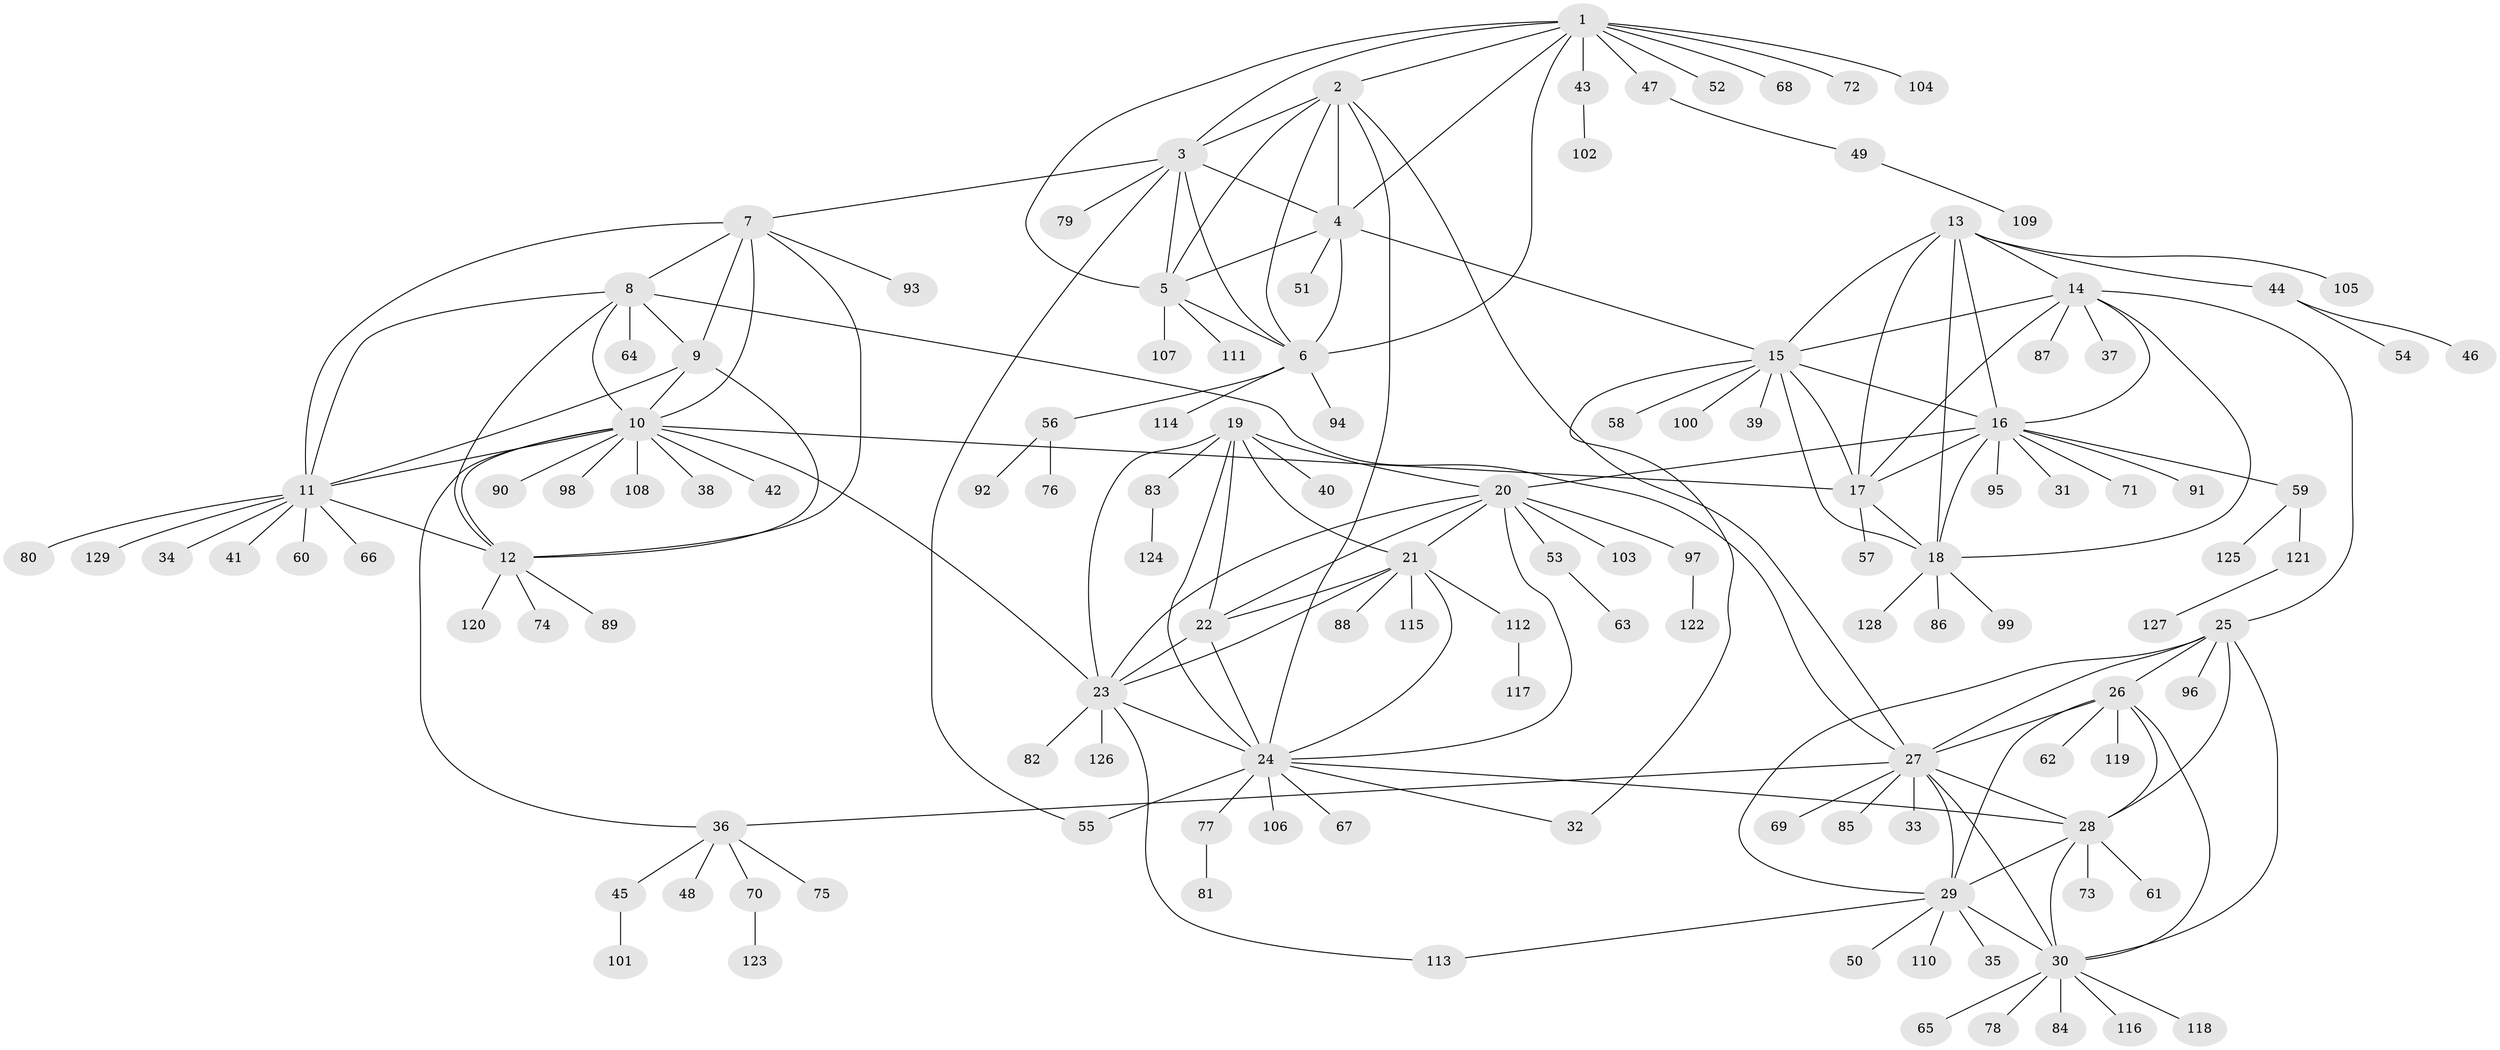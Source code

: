 // coarse degree distribution, {5: 0.025974025974025976, 12: 0.012987012987012988, 6: 0.025974025974025976, 8: 0.025974025974025976, 3: 0.012987012987012988, 1: 0.8311688311688312, 13: 0.012987012987012988, 10: 0.012987012987012988, 16: 0.012987012987012988, 2: 0.012987012987012988, 14: 0.012987012987012988}
// Generated by graph-tools (version 1.1) at 2025/57/03/04/25 21:57:18]
// undirected, 129 vertices, 188 edges
graph export_dot {
graph [start="1"]
  node [color=gray90,style=filled];
  1;
  2;
  3;
  4;
  5;
  6;
  7;
  8;
  9;
  10;
  11;
  12;
  13;
  14;
  15;
  16;
  17;
  18;
  19;
  20;
  21;
  22;
  23;
  24;
  25;
  26;
  27;
  28;
  29;
  30;
  31;
  32;
  33;
  34;
  35;
  36;
  37;
  38;
  39;
  40;
  41;
  42;
  43;
  44;
  45;
  46;
  47;
  48;
  49;
  50;
  51;
  52;
  53;
  54;
  55;
  56;
  57;
  58;
  59;
  60;
  61;
  62;
  63;
  64;
  65;
  66;
  67;
  68;
  69;
  70;
  71;
  72;
  73;
  74;
  75;
  76;
  77;
  78;
  79;
  80;
  81;
  82;
  83;
  84;
  85;
  86;
  87;
  88;
  89;
  90;
  91;
  92;
  93;
  94;
  95;
  96;
  97;
  98;
  99;
  100;
  101;
  102;
  103;
  104;
  105;
  106;
  107;
  108;
  109;
  110;
  111;
  112;
  113;
  114;
  115;
  116;
  117;
  118;
  119;
  120;
  121;
  122;
  123;
  124;
  125;
  126;
  127;
  128;
  129;
  1 -- 2;
  1 -- 3;
  1 -- 4;
  1 -- 5;
  1 -- 6;
  1 -- 43;
  1 -- 47;
  1 -- 52;
  1 -- 68;
  1 -- 72;
  1 -- 104;
  2 -- 3;
  2 -- 4;
  2 -- 5;
  2 -- 6;
  2 -- 24;
  2 -- 27;
  3 -- 4;
  3 -- 5;
  3 -- 6;
  3 -- 7;
  3 -- 55;
  3 -- 79;
  4 -- 5;
  4 -- 6;
  4 -- 15;
  4 -- 51;
  5 -- 6;
  5 -- 107;
  5 -- 111;
  6 -- 56;
  6 -- 94;
  6 -- 114;
  7 -- 8;
  7 -- 9;
  7 -- 10;
  7 -- 11;
  7 -- 12;
  7 -- 93;
  8 -- 9;
  8 -- 10;
  8 -- 11;
  8 -- 12;
  8 -- 27;
  8 -- 64;
  9 -- 10;
  9 -- 11;
  9 -- 12;
  10 -- 11;
  10 -- 12;
  10 -- 17;
  10 -- 23;
  10 -- 36;
  10 -- 38;
  10 -- 42;
  10 -- 90;
  10 -- 98;
  10 -- 108;
  11 -- 12;
  11 -- 34;
  11 -- 41;
  11 -- 60;
  11 -- 66;
  11 -- 80;
  11 -- 129;
  12 -- 74;
  12 -- 89;
  12 -- 120;
  13 -- 14;
  13 -- 15;
  13 -- 16;
  13 -- 17;
  13 -- 18;
  13 -- 44;
  13 -- 105;
  14 -- 15;
  14 -- 16;
  14 -- 17;
  14 -- 18;
  14 -- 25;
  14 -- 37;
  14 -- 87;
  15 -- 16;
  15 -- 17;
  15 -- 18;
  15 -- 32;
  15 -- 39;
  15 -- 58;
  15 -- 100;
  16 -- 17;
  16 -- 18;
  16 -- 20;
  16 -- 31;
  16 -- 59;
  16 -- 71;
  16 -- 91;
  16 -- 95;
  17 -- 18;
  17 -- 57;
  18 -- 86;
  18 -- 99;
  18 -- 128;
  19 -- 20;
  19 -- 21;
  19 -- 22;
  19 -- 23;
  19 -- 24;
  19 -- 40;
  19 -- 83;
  20 -- 21;
  20 -- 22;
  20 -- 23;
  20 -- 24;
  20 -- 53;
  20 -- 97;
  20 -- 103;
  21 -- 22;
  21 -- 23;
  21 -- 24;
  21 -- 88;
  21 -- 112;
  21 -- 115;
  22 -- 23;
  22 -- 24;
  23 -- 24;
  23 -- 82;
  23 -- 113;
  23 -- 126;
  24 -- 28;
  24 -- 32;
  24 -- 55;
  24 -- 67;
  24 -- 77;
  24 -- 106;
  25 -- 26;
  25 -- 27;
  25 -- 28;
  25 -- 29;
  25 -- 30;
  25 -- 96;
  26 -- 27;
  26 -- 28;
  26 -- 29;
  26 -- 30;
  26 -- 62;
  26 -- 119;
  27 -- 28;
  27 -- 29;
  27 -- 30;
  27 -- 33;
  27 -- 36;
  27 -- 69;
  27 -- 85;
  28 -- 29;
  28 -- 30;
  28 -- 61;
  28 -- 73;
  29 -- 30;
  29 -- 35;
  29 -- 50;
  29 -- 110;
  29 -- 113;
  30 -- 65;
  30 -- 78;
  30 -- 84;
  30 -- 116;
  30 -- 118;
  36 -- 45;
  36 -- 48;
  36 -- 70;
  36 -- 75;
  43 -- 102;
  44 -- 46;
  44 -- 54;
  45 -- 101;
  47 -- 49;
  49 -- 109;
  53 -- 63;
  56 -- 76;
  56 -- 92;
  59 -- 121;
  59 -- 125;
  70 -- 123;
  77 -- 81;
  83 -- 124;
  97 -- 122;
  112 -- 117;
  121 -- 127;
}
